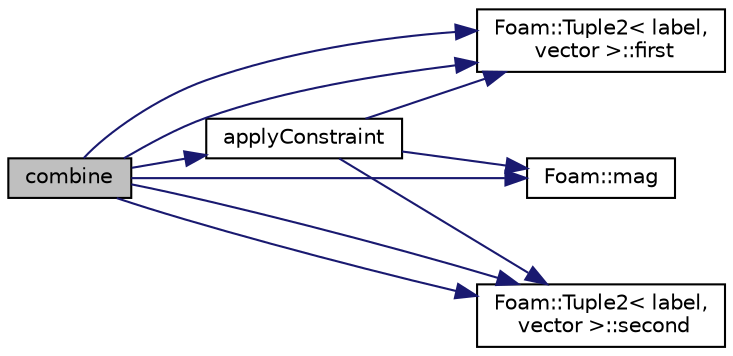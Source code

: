digraph "combine"
{
  bgcolor="transparent";
  edge [fontname="Helvetica",fontsize="10",labelfontname="Helvetica",labelfontsize="10"];
  node [fontname="Helvetica",fontsize="10",shape=record];
  rankdir="LR";
  Node1 [label="combine",height=0.2,width=0.4,color="black", fillcolor="grey75", style="filled", fontcolor="black"];
  Node1 -> Node2 [color="midnightblue",fontsize="10",style="solid",fontname="Helvetica"];
  Node2 [label="applyConstraint",height=0.2,width=0.4,color="black",URL="$a01908.html#a1c47e7042699d937ffa928bbdcf19556",tooltip="Apply and accumulate the effect of the given constraint direction. "];
  Node2 -> Node3 [color="midnightblue",fontsize="10",style="solid",fontname="Helvetica"];
  Node3 [label="Foam::Tuple2\< label,\l vector \>::first",height=0.2,width=0.4,color="black",URL="$a02769.html#a6bc9dc0330d36f5f75e816ddc4ec213e",tooltip="Return first. "];
  Node2 -> Node4 [color="midnightblue",fontsize="10",style="solid",fontname="Helvetica"];
  Node4 [label="Foam::mag",height=0.2,width=0.4,color="black",URL="$a10979.html#a929da2a3fdcf3dacbbe0487d3a330dae"];
  Node2 -> Node5 [color="midnightblue",fontsize="10",style="solid",fontname="Helvetica"];
  Node5 [label="Foam::Tuple2\< label,\l vector \>::second",height=0.2,width=0.4,color="black",URL="$a02769.html#a5d570a89988f907024eede54003b8a79",tooltip="Return second. "];
  Node1 -> Node3 [color="midnightblue",fontsize="10",style="solid",fontname="Helvetica"];
  Node1 -> Node3 [color="midnightblue",fontsize="10",style="solid",fontname="Helvetica"];
  Node1 -> Node4 [color="midnightblue",fontsize="10",style="solid",fontname="Helvetica"];
  Node1 -> Node5 [color="midnightblue",fontsize="10",style="solid",fontname="Helvetica"];
  Node1 -> Node5 [color="midnightblue",fontsize="10",style="solid",fontname="Helvetica"];
}
